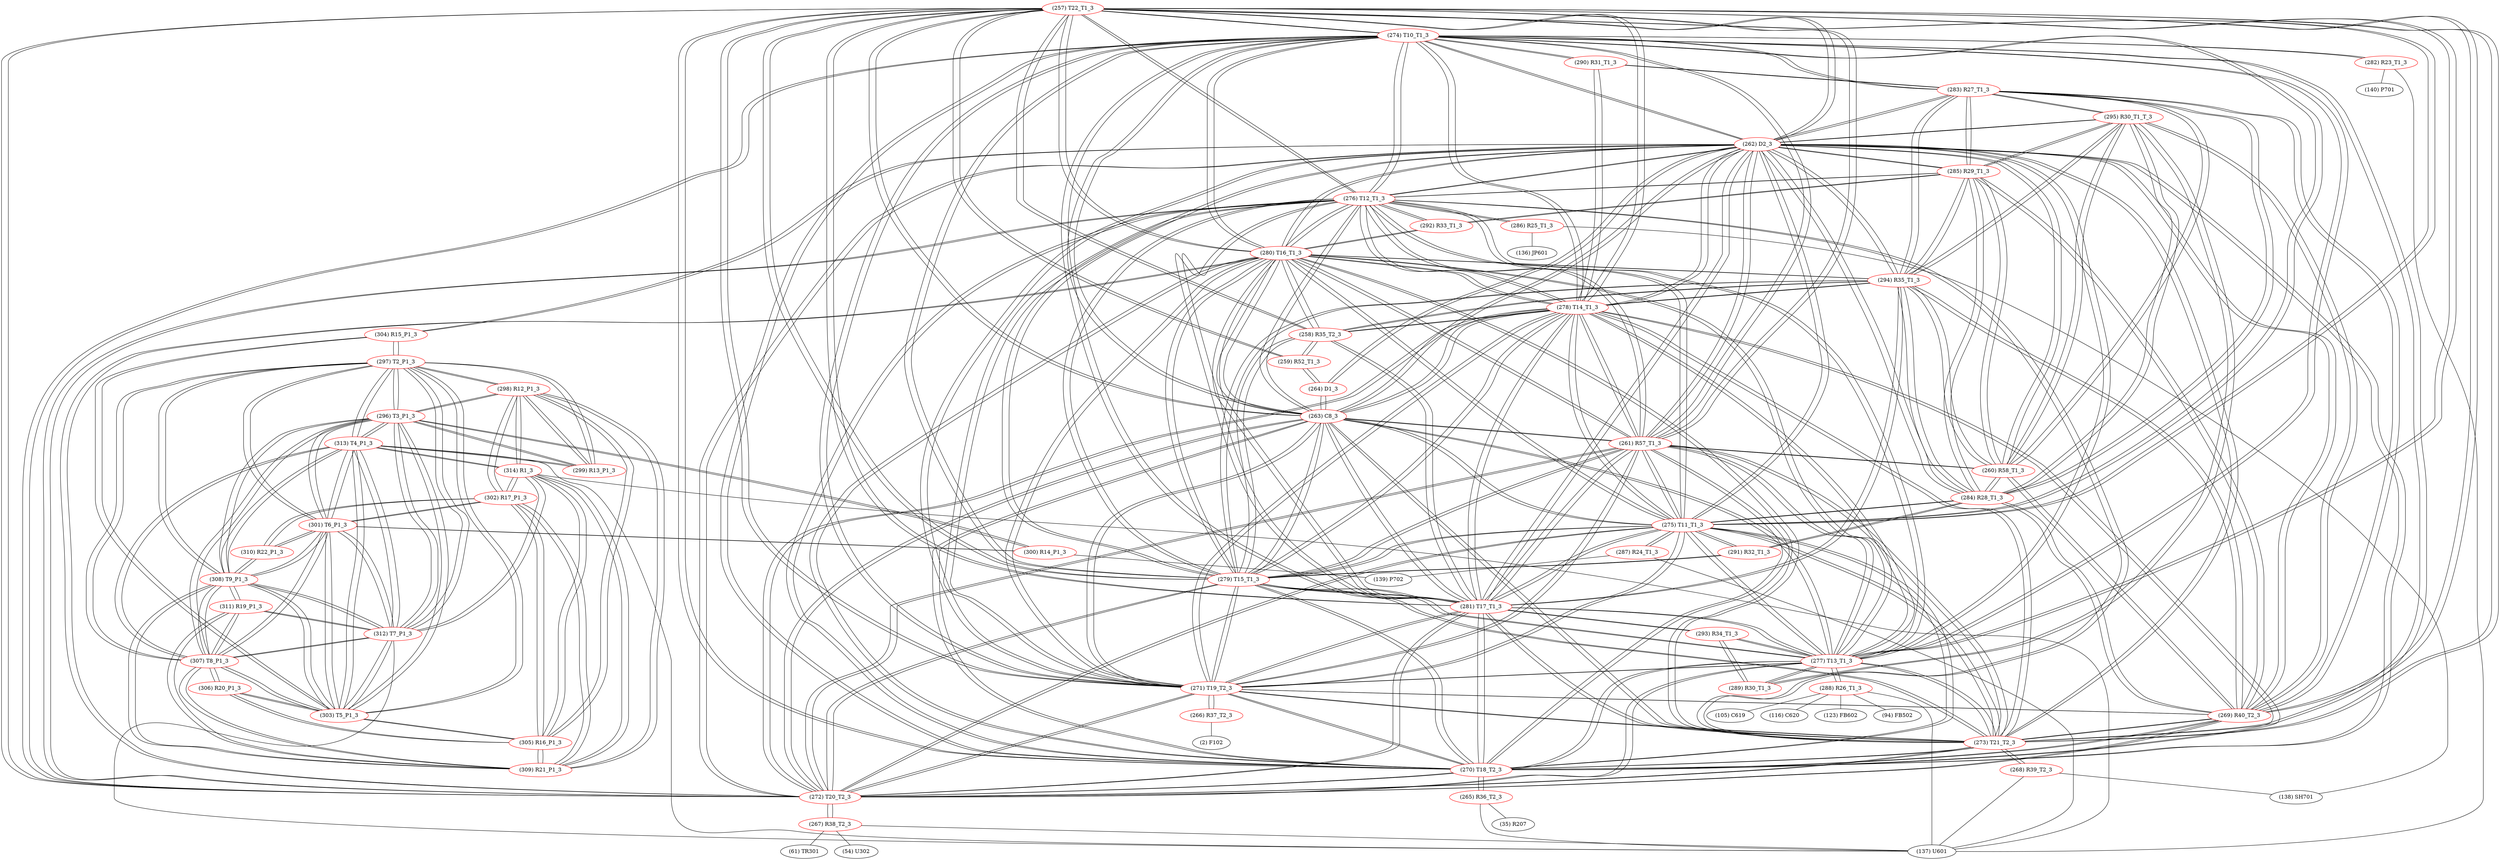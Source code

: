 graph {
	257 [label="(257) T22_T1_3" color=red]
	274 [label="(274) T10_T1_3"]
	275 [label="(275) T11_T1_3"]
	276 [label="(276) T12_T1_3"]
	277 [label="(277) T13_T1_3"]
	272 [label="(272) T20_T2_3"]
	278 [label="(278) T14_T1_3"]
	279 [label="(279) T15_T1_3"]
	270 [label="(270) T18_T2_3"]
	273 [label="(273) T21_T2_3"]
	271 [label="(271) T19_T2_3"]
	263 [label="(263) C8_3"]
	280 [label="(280) T16_T1_3"]
	281 [label="(281) T17_T1_3"]
	262 [label="(262) D2_3"]
	261 [label="(261) R57_T1_3"]
	258 [label="(258) R35_T2_3"]
	259 [label="(259) R52_T1_3"]
	269 [label="(269) R40_T2_3"]
	258 [label="(258) R35_T2_3" color=red]
	259 [label="(259) R52_T1_3"]
	257 [label="(257) T22_T1_3"]
	278 [label="(278) T14_T1_3"]
	279 [label="(279) T15_T1_3"]
	281 [label="(281) T17_T1_3"]
	280 [label="(280) T16_T1_3"]
	294 [label="(294) R35_T1_3"]
	259 [label="(259) R52_T1_3" color=red]
	264 [label="(264) D1_3"]
	258 [label="(258) R35_T2_3"]
	257 [label="(257) T22_T1_3"]
	260 [label="(260) R58_T1_3" color=red]
	262 [label="(262) D2_3"]
	269 [label="(269) R40_T2_3"]
	283 [label="(283) R27_T1_3"]
	284 [label="(284) R28_T1_3"]
	285 [label="(285) R29_T1_3"]
	295 [label="(295) R30_T1_T_3"]
	294 [label="(294) R35_T1_3"]
	261 [label="(261) R57_T1_3"]
	261 [label="(261) R57_T1_3" color=red]
	274 [label="(274) T10_T1_3"]
	275 [label="(275) T11_T1_3"]
	276 [label="(276) T12_T1_3"]
	277 [label="(277) T13_T1_3"]
	272 [label="(272) T20_T2_3"]
	278 [label="(278) T14_T1_3"]
	279 [label="(279) T15_T1_3"]
	270 [label="(270) T18_T2_3"]
	273 [label="(273) T21_T2_3"]
	271 [label="(271) T19_T2_3"]
	263 [label="(263) C8_3"]
	280 [label="(280) T16_T1_3"]
	281 [label="(281) T17_T1_3"]
	262 [label="(262) D2_3"]
	257 [label="(257) T22_T1_3"]
	260 [label="(260) R58_T1_3"]
	262 [label="(262) D2_3" color=red]
	260 [label="(260) R58_T1_3"]
	269 [label="(269) R40_T2_3"]
	283 [label="(283) R27_T1_3"]
	284 [label="(284) R28_T1_3"]
	285 [label="(285) R29_T1_3"]
	295 [label="(295) R30_T1_T_3"]
	294 [label="(294) R35_T1_3"]
	274 [label="(274) T10_T1_3"]
	275 [label="(275) T11_T1_3"]
	276 [label="(276) T12_T1_3"]
	277 [label="(277) T13_T1_3"]
	272 [label="(272) T20_T2_3"]
	278 [label="(278) T14_T1_3"]
	279 [label="(279) T15_T1_3"]
	270 [label="(270) T18_T2_3"]
	273 [label="(273) T21_T2_3"]
	271 [label="(271) T19_T2_3"]
	263 [label="(263) C8_3"]
	280 [label="(280) T16_T1_3"]
	281 [label="(281) T17_T1_3"]
	257 [label="(257) T22_T1_3"]
	261 [label="(261) R57_T1_3"]
	264 [label="(264) D1_3"]
	304 [label="(304) R15_P1_3"]
	263 [label="(263) C8_3" color=red]
	274 [label="(274) T10_T1_3"]
	275 [label="(275) T11_T1_3"]
	276 [label="(276) T12_T1_3"]
	277 [label="(277) T13_T1_3"]
	272 [label="(272) T20_T2_3"]
	278 [label="(278) T14_T1_3"]
	279 [label="(279) T15_T1_3"]
	270 [label="(270) T18_T2_3"]
	273 [label="(273) T21_T2_3"]
	271 [label="(271) T19_T2_3"]
	280 [label="(280) T16_T1_3"]
	281 [label="(281) T17_T1_3"]
	262 [label="(262) D2_3"]
	257 [label="(257) T22_T1_3"]
	261 [label="(261) R57_T1_3"]
	264 [label="(264) D1_3"]
	264 [label="(264) D1_3" color=red]
	262 [label="(262) D2_3"]
	263 [label="(263) C8_3"]
	259 [label="(259) R52_T1_3"]
	265 [label="(265) R36_T2_3" color=red]
	35 [label="(35) R207"]
	137 [label="(137) U601"]
	270 [label="(270) T18_T2_3"]
	266 [label="(266) R37_T2_3" color=red]
	2 [label="(2) F102"]
	271 [label="(271) T19_T2_3"]
	267 [label="(267) R38_T2_3" color=red]
	137 [label="(137) U601"]
	54 [label="(54) U302"]
	61 [label="(61) TR301"]
	272 [label="(272) T20_T2_3"]
	268 [label="(268) R39_T2_3" color=red]
	137 [label="(137) U601"]
	138 [label="(138) SH701"]
	273 [label="(273) T21_T2_3"]
	269 [label="(269) R40_T2_3" color=red]
	262 [label="(262) D2_3"]
	260 [label="(260) R58_T1_3"]
	283 [label="(283) R27_T1_3"]
	284 [label="(284) R28_T1_3"]
	285 [label="(285) R29_T1_3"]
	295 [label="(295) R30_T1_T_3"]
	294 [label="(294) R35_T1_3"]
	272 [label="(272) T20_T2_3"]
	273 [label="(273) T21_T2_3"]
	271 [label="(271) T19_T2_3"]
	257 [label="(257) T22_T1_3"]
	270 [label="(270) T18_T2_3"]
	270 [label="(270) T18_T2_3" color=red]
	274 [label="(274) T10_T1_3"]
	275 [label="(275) T11_T1_3"]
	276 [label="(276) T12_T1_3"]
	277 [label="(277) T13_T1_3"]
	272 [label="(272) T20_T2_3"]
	278 [label="(278) T14_T1_3"]
	279 [label="(279) T15_T1_3"]
	273 [label="(273) T21_T2_3"]
	271 [label="(271) T19_T2_3"]
	263 [label="(263) C8_3"]
	280 [label="(280) T16_T1_3"]
	281 [label="(281) T17_T1_3"]
	262 [label="(262) D2_3"]
	257 [label="(257) T22_T1_3"]
	261 [label="(261) R57_T1_3"]
	269 [label="(269) R40_T2_3"]
	265 [label="(265) R36_T2_3"]
	271 [label="(271) T19_T2_3" color=red]
	274 [label="(274) T10_T1_3"]
	275 [label="(275) T11_T1_3"]
	276 [label="(276) T12_T1_3"]
	277 [label="(277) T13_T1_3"]
	272 [label="(272) T20_T2_3"]
	278 [label="(278) T14_T1_3"]
	279 [label="(279) T15_T1_3"]
	270 [label="(270) T18_T2_3"]
	273 [label="(273) T21_T2_3"]
	263 [label="(263) C8_3"]
	280 [label="(280) T16_T1_3"]
	281 [label="(281) T17_T1_3"]
	262 [label="(262) D2_3"]
	257 [label="(257) T22_T1_3"]
	261 [label="(261) R57_T1_3"]
	269 [label="(269) R40_T2_3"]
	266 [label="(266) R37_T2_3"]
	272 [label="(272) T20_T2_3" color=red]
	274 [label="(274) T10_T1_3"]
	275 [label="(275) T11_T1_3"]
	276 [label="(276) T12_T1_3"]
	277 [label="(277) T13_T1_3"]
	278 [label="(278) T14_T1_3"]
	279 [label="(279) T15_T1_3"]
	270 [label="(270) T18_T2_3"]
	273 [label="(273) T21_T2_3"]
	271 [label="(271) T19_T2_3"]
	263 [label="(263) C8_3"]
	280 [label="(280) T16_T1_3"]
	281 [label="(281) T17_T1_3"]
	262 [label="(262) D2_3"]
	257 [label="(257) T22_T1_3"]
	261 [label="(261) R57_T1_3"]
	269 [label="(269) R40_T2_3"]
	267 [label="(267) R38_T2_3"]
	273 [label="(273) T21_T2_3" color=red]
	274 [label="(274) T10_T1_3"]
	275 [label="(275) T11_T1_3"]
	276 [label="(276) T12_T1_3"]
	277 [label="(277) T13_T1_3"]
	272 [label="(272) T20_T2_3"]
	278 [label="(278) T14_T1_3"]
	279 [label="(279) T15_T1_3"]
	270 [label="(270) T18_T2_3"]
	271 [label="(271) T19_T2_3"]
	263 [label="(263) C8_3"]
	280 [label="(280) T16_T1_3"]
	281 [label="(281) T17_T1_3"]
	262 [label="(262) D2_3"]
	257 [label="(257) T22_T1_3"]
	261 [label="(261) R57_T1_3"]
	269 [label="(269) R40_T2_3"]
	268 [label="(268) R39_T2_3"]
	274 [label="(274) T10_T1_3" color=red]
	275 [label="(275) T11_T1_3"]
	276 [label="(276) T12_T1_3"]
	277 [label="(277) T13_T1_3"]
	272 [label="(272) T20_T2_3"]
	278 [label="(278) T14_T1_3"]
	279 [label="(279) T15_T1_3"]
	270 [label="(270) T18_T2_3"]
	273 [label="(273) T21_T2_3"]
	271 [label="(271) T19_T2_3"]
	263 [label="(263) C8_3"]
	280 [label="(280) T16_T1_3"]
	281 [label="(281) T17_T1_3"]
	262 [label="(262) D2_3"]
	257 [label="(257) T22_T1_3"]
	261 [label="(261) R57_T1_3"]
	282 [label="(282) R23_T1_3"]
	290 [label="(290) R31_T1_3"]
	283 [label="(283) R27_T1_3"]
	275 [label="(275) T11_T1_3" color=red]
	274 [label="(274) T10_T1_3"]
	276 [label="(276) T12_T1_3"]
	277 [label="(277) T13_T1_3"]
	272 [label="(272) T20_T2_3"]
	278 [label="(278) T14_T1_3"]
	279 [label="(279) T15_T1_3"]
	270 [label="(270) T18_T2_3"]
	273 [label="(273) T21_T2_3"]
	271 [label="(271) T19_T2_3"]
	263 [label="(263) C8_3"]
	280 [label="(280) T16_T1_3"]
	281 [label="(281) T17_T1_3"]
	262 [label="(262) D2_3"]
	257 [label="(257) T22_T1_3"]
	261 [label="(261) R57_T1_3"]
	287 [label="(287) R24_T1_3"]
	291 [label="(291) R32_T1_3"]
	284 [label="(284) R28_T1_3"]
	276 [label="(276) T12_T1_3" color=red]
	274 [label="(274) T10_T1_3"]
	275 [label="(275) T11_T1_3"]
	277 [label="(277) T13_T1_3"]
	272 [label="(272) T20_T2_3"]
	278 [label="(278) T14_T1_3"]
	279 [label="(279) T15_T1_3"]
	270 [label="(270) T18_T2_3"]
	273 [label="(273) T21_T2_3"]
	271 [label="(271) T19_T2_3"]
	263 [label="(263) C8_3"]
	280 [label="(280) T16_T1_3"]
	281 [label="(281) T17_T1_3"]
	262 [label="(262) D2_3"]
	257 [label="(257) T22_T1_3"]
	261 [label="(261) R57_T1_3"]
	292 [label="(292) R33_T1_3"]
	285 [label="(285) R29_T1_3"]
	286 [label="(286) R25_T1_3"]
	277 [label="(277) T13_T1_3" color=red]
	274 [label="(274) T10_T1_3"]
	275 [label="(275) T11_T1_3"]
	276 [label="(276) T12_T1_3"]
	272 [label="(272) T20_T2_3"]
	278 [label="(278) T14_T1_3"]
	279 [label="(279) T15_T1_3"]
	270 [label="(270) T18_T2_3"]
	273 [label="(273) T21_T2_3"]
	271 [label="(271) T19_T2_3"]
	263 [label="(263) C8_3"]
	280 [label="(280) T16_T1_3"]
	281 [label="(281) T17_T1_3"]
	262 [label="(262) D2_3"]
	257 [label="(257) T22_T1_3"]
	261 [label="(261) R57_T1_3"]
	293 [label="(293) R34_T1_3"]
	289 [label="(289) R30_T1_3"]
	288 [label="(288) R26_T1_3"]
	278 [label="(278) T14_T1_3" color=red]
	274 [label="(274) T10_T1_3"]
	275 [label="(275) T11_T1_3"]
	276 [label="(276) T12_T1_3"]
	277 [label="(277) T13_T1_3"]
	272 [label="(272) T20_T2_3"]
	279 [label="(279) T15_T1_3"]
	270 [label="(270) T18_T2_3"]
	273 [label="(273) T21_T2_3"]
	271 [label="(271) T19_T2_3"]
	263 [label="(263) C8_3"]
	280 [label="(280) T16_T1_3"]
	281 [label="(281) T17_T1_3"]
	262 [label="(262) D2_3"]
	257 [label="(257) T22_T1_3"]
	261 [label="(261) R57_T1_3"]
	294 [label="(294) R35_T1_3"]
	258 [label="(258) R35_T2_3"]
	290 [label="(290) R31_T1_3"]
	279 [label="(279) T15_T1_3" color=red]
	274 [label="(274) T10_T1_3"]
	275 [label="(275) T11_T1_3"]
	276 [label="(276) T12_T1_3"]
	277 [label="(277) T13_T1_3"]
	272 [label="(272) T20_T2_3"]
	278 [label="(278) T14_T1_3"]
	270 [label="(270) T18_T2_3"]
	273 [label="(273) T21_T2_3"]
	271 [label="(271) T19_T2_3"]
	263 [label="(263) C8_3"]
	280 [label="(280) T16_T1_3"]
	281 [label="(281) T17_T1_3"]
	262 [label="(262) D2_3"]
	257 [label="(257) T22_T1_3"]
	261 [label="(261) R57_T1_3"]
	294 [label="(294) R35_T1_3"]
	258 [label="(258) R35_T2_3"]
	291 [label="(291) R32_T1_3"]
	280 [label="(280) T16_T1_3" color=red]
	274 [label="(274) T10_T1_3"]
	275 [label="(275) T11_T1_3"]
	276 [label="(276) T12_T1_3"]
	277 [label="(277) T13_T1_3"]
	272 [label="(272) T20_T2_3"]
	278 [label="(278) T14_T1_3"]
	279 [label="(279) T15_T1_3"]
	270 [label="(270) T18_T2_3"]
	273 [label="(273) T21_T2_3"]
	271 [label="(271) T19_T2_3"]
	263 [label="(263) C8_3"]
	281 [label="(281) T17_T1_3"]
	262 [label="(262) D2_3"]
	257 [label="(257) T22_T1_3"]
	261 [label="(261) R57_T1_3"]
	294 [label="(294) R35_T1_3"]
	258 [label="(258) R35_T2_3"]
	292 [label="(292) R33_T1_3"]
	281 [label="(281) T17_T1_3" color=red]
	274 [label="(274) T10_T1_3"]
	275 [label="(275) T11_T1_3"]
	276 [label="(276) T12_T1_3"]
	277 [label="(277) T13_T1_3"]
	272 [label="(272) T20_T2_3"]
	278 [label="(278) T14_T1_3"]
	279 [label="(279) T15_T1_3"]
	270 [label="(270) T18_T2_3"]
	273 [label="(273) T21_T2_3"]
	271 [label="(271) T19_T2_3"]
	263 [label="(263) C8_3"]
	280 [label="(280) T16_T1_3"]
	262 [label="(262) D2_3"]
	257 [label="(257) T22_T1_3"]
	261 [label="(261) R57_T1_3"]
	294 [label="(294) R35_T1_3"]
	258 [label="(258) R35_T2_3"]
	293 [label="(293) R34_T1_3"]
	282 [label="(282) R23_T1_3" color=red]
	137 [label="(137) U601"]
	140 [label="(140) P701"]
	274 [label="(274) T10_T1_3"]
	283 [label="(283) R27_T1_3" color=red]
	262 [label="(262) D2_3"]
	260 [label="(260) R58_T1_3"]
	269 [label="(269) R40_T2_3"]
	284 [label="(284) R28_T1_3"]
	285 [label="(285) R29_T1_3"]
	295 [label="(295) R30_T1_T_3"]
	294 [label="(294) R35_T1_3"]
	290 [label="(290) R31_T1_3"]
	274 [label="(274) T10_T1_3"]
	284 [label="(284) R28_T1_3" color=red]
	262 [label="(262) D2_3"]
	260 [label="(260) R58_T1_3"]
	269 [label="(269) R40_T2_3"]
	283 [label="(283) R27_T1_3"]
	285 [label="(285) R29_T1_3"]
	295 [label="(295) R30_T1_T_3"]
	294 [label="(294) R35_T1_3"]
	291 [label="(291) R32_T1_3"]
	275 [label="(275) T11_T1_3"]
	285 [label="(285) R29_T1_3" color=red]
	262 [label="(262) D2_3"]
	260 [label="(260) R58_T1_3"]
	269 [label="(269) R40_T2_3"]
	283 [label="(283) R27_T1_3"]
	284 [label="(284) R28_T1_3"]
	295 [label="(295) R30_T1_T_3"]
	294 [label="(294) R35_T1_3"]
	292 [label="(292) R33_T1_3"]
	276 [label="(276) T12_T1_3"]
	286 [label="(286) R25_T1_3" color=red]
	138 [label="(138) SH701"]
	136 [label="(136) JP601"]
	276 [label="(276) T12_T1_3"]
	287 [label="(287) R24_T1_3" color=red]
	137 [label="(137) U601"]
	139 [label="(139) P702"]
	275 [label="(275) T11_T1_3"]
	288 [label="(288) R26_T1_3" color=red]
	116 [label="(116) C620"]
	123 [label="(123) FB602"]
	94 [label="(94) FB502"]
	137 [label="(137) U601"]
	105 [label="(105) C619"]
	277 [label="(277) T13_T1_3"]
	289 [label="(289) R30_T1_3" color=red]
	277 [label="(277) T13_T1_3"]
	293 [label="(293) R34_T1_3"]
	295 [label="(295) R30_T1_T_3"]
	290 [label="(290) R31_T1_3" color=red]
	283 [label="(283) R27_T1_3"]
	274 [label="(274) T10_T1_3"]
	278 [label="(278) T14_T1_3"]
	291 [label="(291) R32_T1_3" color=red]
	279 [label="(279) T15_T1_3"]
	275 [label="(275) T11_T1_3"]
	284 [label="(284) R28_T1_3"]
	292 [label="(292) R33_T1_3" color=red]
	280 [label="(280) T16_T1_3"]
	285 [label="(285) R29_T1_3"]
	276 [label="(276) T12_T1_3"]
	293 [label="(293) R34_T1_3" color=red]
	281 [label="(281) T17_T1_3"]
	277 [label="(277) T13_T1_3"]
	289 [label="(289) R30_T1_3"]
	294 [label="(294) R35_T1_3" color=red]
	262 [label="(262) D2_3"]
	260 [label="(260) R58_T1_3"]
	269 [label="(269) R40_T2_3"]
	283 [label="(283) R27_T1_3"]
	284 [label="(284) R28_T1_3"]
	285 [label="(285) R29_T1_3"]
	295 [label="(295) R30_T1_T_3"]
	278 [label="(278) T14_T1_3"]
	279 [label="(279) T15_T1_3"]
	281 [label="(281) T17_T1_3"]
	280 [label="(280) T16_T1_3"]
	258 [label="(258) R35_T2_3"]
	295 [label="(295) R30_T1_T_3" color=red]
	262 [label="(262) D2_3"]
	260 [label="(260) R58_T1_3"]
	269 [label="(269) R40_T2_3"]
	283 [label="(283) R27_T1_3"]
	284 [label="(284) R28_T1_3"]
	285 [label="(285) R29_T1_3"]
	294 [label="(294) R35_T1_3"]
	289 [label="(289) R30_T1_3"]
	296 [label="(296) T3_P1_3" color=red]
	313 [label="(313) T4_P1_3"]
	312 [label="(312) T7_P1_3"]
	303 [label="(303) T5_P1_3"]
	308 [label="(308) T9_P1_3"]
	307 [label="(307) T8_P1_3"]
	301 [label="(301) T6_P1_3"]
	297 [label="(297) T2_P1_3"]
	300 [label="(300) R14_P1_3"]
	299 [label="(299) R13_P1_3"]
	298 [label="(298) R12_P1_3"]
	297 [label="(297) T2_P1_3" color=red]
	296 [label="(296) T3_P1_3"]
	313 [label="(313) T4_P1_3"]
	312 [label="(312) T7_P1_3"]
	303 [label="(303) T5_P1_3"]
	308 [label="(308) T9_P1_3"]
	307 [label="(307) T8_P1_3"]
	301 [label="(301) T6_P1_3"]
	299 [label="(299) R13_P1_3"]
	298 [label="(298) R12_P1_3"]
	304 [label="(304) R15_P1_3"]
	298 [label="(298) R12_P1_3" color=red]
	309 [label="(309) R21_P1_3"]
	305 [label="(305) R16_P1_3"]
	302 [label="(302) R17_P1_3"]
	314 [label="(314) R1_3"]
	299 [label="(299) R13_P1_3"]
	296 [label="(296) T3_P1_3"]
	297 [label="(297) T2_P1_3"]
	299 [label="(299) R13_P1_3" color=red]
	313 [label="(313) T4_P1_3"]
	296 [label="(296) T3_P1_3"]
	298 [label="(298) R12_P1_3"]
	297 [label="(297) T2_P1_3"]
	300 [label="(300) R14_P1_3" color=red]
	139 [label="(139) P702"]
	296 [label="(296) T3_P1_3"]
	301 [label="(301) T6_P1_3"]
	301 [label="(301) T6_P1_3" color=red]
	296 [label="(296) T3_P1_3"]
	313 [label="(313) T4_P1_3"]
	312 [label="(312) T7_P1_3"]
	303 [label="(303) T5_P1_3"]
	308 [label="(308) T9_P1_3"]
	307 [label="(307) T8_P1_3"]
	297 [label="(297) T2_P1_3"]
	300 [label="(300) R14_P1_3"]
	310 [label="(310) R22_P1_3"]
	302 [label="(302) R17_P1_3"]
	302 [label="(302) R17_P1_3" color=red]
	309 [label="(309) R21_P1_3"]
	305 [label="(305) R16_P1_3"]
	298 [label="(298) R12_P1_3"]
	314 [label="(314) R1_3"]
	310 [label="(310) R22_P1_3"]
	301 [label="(301) T6_P1_3"]
	303 [label="(303) T5_P1_3" color=red]
	296 [label="(296) T3_P1_3"]
	313 [label="(313) T4_P1_3"]
	312 [label="(312) T7_P1_3"]
	308 [label="(308) T9_P1_3"]
	307 [label="(307) T8_P1_3"]
	301 [label="(301) T6_P1_3"]
	297 [label="(297) T2_P1_3"]
	304 [label="(304) R15_P1_3"]
	305 [label="(305) R16_P1_3"]
	306 [label="(306) R20_P1_3"]
	304 [label="(304) R15_P1_3" color=red]
	262 [label="(262) D2_3"]
	297 [label="(297) T2_P1_3"]
	303 [label="(303) T5_P1_3"]
	305 [label="(305) R16_P1_3" color=red]
	309 [label="(309) R21_P1_3"]
	298 [label="(298) R12_P1_3"]
	302 [label="(302) R17_P1_3"]
	314 [label="(314) R1_3"]
	303 [label="(303) T5_P1_3"]
	306 [label="(306) R20_P1_3"]
	306 [label="(306) R20_P1_3" color=red]
	307 [label="(307) T8_P1_3"]
	305 [label="(305) R16_P1_3"]
	303 [label="(303) T5_P1_3"]
	307 [label="(307) T8_P1_3" color=red]
	296 [label="(296) T3_P1_3"]
	313 [label="(313) T4_P1_3"]
	312 [label="(312) T7_P1_3"]
	303 [label="(303) T5_P1_3"]
	308 [label="(308) T9_P1_3"]
	301 [label="(301) T6_P1_3"]
	297 [label="(297) T2_P1_3"]
	309 [label="(309) R21_P1_3"]
	311 [label="(311) R19_P1_3"]
	306 [label="(306) R20_P1_3"]
	308 [label="(308) T9_P1_3" color=red]
	310 [label="(310) R22_P1_3"]
	296 [label="(296) T3_P1_3"]
	313 [label="(313) T4_P1_3"]
	312 [label="(312) T7_P1_3"]
	303 [label="(303) T5_P1_3"]
	307 [label="(307) T8_P1_3"]
	301 [label="(301) T6_P1_3"]
	297 [label="(297) T2_P1_3"]
	309 [label="(309) R21_P1_3"]
	311 [label="(311) R19_P1_3"]
	309 [label="(309) R21_P1_3" color=red]
	305 [label="(305) R16_P1_3"]
	298 [label="(298) R12_P1_3"]
	302 [label="(302) R17_P1_3"]
	314 [label="(314) R1_3"]
	308 [label="(308) T9_P1_3"]
	307 [label="(307) T8_P1_3"]
	311 [label="(311) R19_P1_3"]
	310 [label="(310) R22_P1_3" color=red]
	308 [label="(308) T9_P1_3"]
	301 [label="(301) T6_P1_3"]
	302 [label="(302) R17_P1_3"]
	311 [label="(311) R19_P1_3" color=red]
	308 [label="(308) T9_P1_3"]
	309 [label="(309) R21_P1_3"]
	307 [label="(307) T8_P1_3"]
	312 [label="(312) T7_P1_3"]
	312 [label="(312) T7_P1_3" color=red]
	296 [label="(296) T3_P1_3"]
	313 [label="(313) T4_P1_3"]
	303 [label="(303) T5_P1_3"]
	308 [label="(308) T9_P1_3"]
	307 [label="(307) T8_P1_3"]
	301 [label="(301) T6_P1_3"]
	297 [label="(297) T2_P1_3"]
	314 [label="(314) R1_3"]
	137 [label="(137) U601"]
	311 [label="(311) R19_P1_3"]
	313 [label="(313) T4_P1_3" color=red]
	296 [label="(296) T3_P1_3"]
	312 [label="(312) T7_P1_3"]
	303 [label="(303) T5_P1_3"]
	308 [label="(308) T9_P1_3"]
	307 [label="(307) T8_P1_3"]
	301 [label="(301) T6_P1_3"]
	297 [label="(297) T2_P1_3"]
	299 [label="(299) R13_P1_3"]
	314 [label="(314) R1_3"]
	137 [label="(137) U601"]
	314 [label="(314) R1_3" color=red]
	313 [label="(313) T4_P1_3"]
	312 [label="(312) T7_P1_3"]
	137 [label="(137) U601"]
	309 [label="(309) R21_P1_3"]
	305 [label="(305) R16_P1_3"]
	298 [label="(298) R12_P1_3"]
	302 [label="(302) R17_P1_3"]
	257 -- 274
	257 -- 275
	257 -- 276
	257 -- 277
	257 -- 272
	257 -- 278
	257 -- 279
	257 -- 270
	257 -- 273
	257 -- 271
	257 -- 263
	257 -- 280
	257 -- 281
	257 -- 262
	257 -- 261
	257 -- 258
	257 -- 259
	257 -- 269
	258 -- 259
	258 -- 257
	258 -- 278
	258 -- 279
	258 -- 281
	258 -- 280
	258 -- 294
	259 -- 264
	259 -- 258
	259 -- 257
	260 -- 262
	260 -- 269
	260 -- 283
	260 -- 284
	260 -- 285
	260 -- 295
	260 -- 294
	260 -- 261
	261 -- 274
	261 -- 275
	261 -- 276
	261 -- 277
	261 -- 272
	261 -- 278
	261 -- 279
	261 -- 270
	261 -- 273
	261 -- 271
	261 -- 263
	261 -- 280
	261 -- 281
	261 -- 262
	261 -- 257
	261 -- 260
	262 -- 260
	262 -- 269
	262 -- 283
	262 -- 284
	262 -- 285
	262 -- 295
	262 -- 294
	262 -- 274
	262 -- 275
	262 -- 276
	262 -- 277
	262 -- 272
	262 -- 278
	262 -- 279
	262 -- 270
	262 -- 273
	262 -- 271
	262 -- 263
	262 -- 280
	262 -- 281
	262 -- 257
	262 -- 261
	262 -- 264
	262 -- 304
	263 -- 274
	263 -- 275
	263 -- 276
	263 -- 277
	263 -- 272
	263 -- 278
	263 -- 279
	263 -- 270
	263 -- 273
	263 -- 271
	263 -- 280
	263 -- 281
	263 -- 262
	263 -- 257
	263 -- 261
	263 -- 264
	264 -- 262
	264 -- 263
	264 -- 259
	265 -- 35
	265 -- 137
	265 -- 270
	266 -- 2
	266 -- 271
	267 -- 137
	267 -- 54
	267 -- 61
	267 -- 272
	268 -- 137
	268 -- 138
	268 -- 273
	269 -- 262
	269 -- 260
	269 -- 283
	269 -- 284
	269 -- 285
	269 -- 295
	269 -- 294
	269 -- 272
	269 -- 273
	269 -- 271
	269 -- 257
	269 -- 270
	270 -- 274
	270 -- 275
	270 -- 276
	270 -- 277
	270 -- 272
	270 -- 278
	270 -- 279
	270 -- 273
	270 -- 271
	270 -- 263
	270 -- 280
	270 -- 281
	270 -- 262
	270 -- 257
	270 -- 261
	270 -- 269
	270 -- 265
	271 -- 274
	271 -- 275
	271 -- 276
	271 -- 277
	271 -- 272
	271 -- 278
	271 -- 279
	271 -- 270
	271 -- 273
	271 -- 263
	271 -- 280
	271 -- 281
	271 -- 262
	271 -- 257
	271 -- 261
	271 -- 269
	271 -- 266
	272 -- 274
	272 -- 275
	272 -- 276
	272 -- 277
	272 -- 278
	272 -- 279
	272 -- 270
	272 -- 273
	272 -- 271
	272 -- 263
	272 -- 280
	272 -- 281
	272 -- 262
	272 -- 257
	272 -- 261
	272 -- 269
	272 -- 267
	273 -- 274
	273 -- 275
	273 -- 276
	273 -- 277
	273 -- 272
	273 -- 278
	273 -- 279
	273 -- 270
	273 -- 271
	273 -- 263
	273 -- 280
	273 -- 281
	273 -- 262
	273 -- 257
	273 -- 261
	273 -- 269
	273 -- 268
	274 -- 275
	274 -- 276
	274 -- 277
	274 -- 272
	274 -- 278
	274 -- 279
	274 -- 270
	274 -- 273
	274 -- 271
	274 -- 263
	274 -- 280
	274 -- 281
	274 -- 262
	274 -- 257
	274 -- 261
	274 -- 282
	274 -- 290
	274 -- 283
	275 -- 274
	275 -- 276
	275 -- 277
	275 -- 272
	275 -- 278
	275 -- 279
	275 -- 270
	275 -- 273
	275 -- 271
	275 -- 263
	275 -- 280
	275 -- 281
	275 -- 262
	275 -- 257
	275 -- 261
	275 -- 287
	275 -- 291
	275 -- 284
	276 -- 274
	276 -- 275
	276 -- 277
	276 -- 272
	276 -- 278
	276 -- 279
	276 -- 270
	276 -- 273
	276 -- 271
	276 -- 263
	276 -- 280
	276 -- 281
	276 -- 262
	276 -- 257
	276 -- 261
	276 -- 292
	276 -- 285
	276 -- 286
	277 -- 274
	277 -- 275
	277 -- 276
	277 -- 272
	277 -- 278
	277 -- 279
	277 -- 270
	277 -- 273
	277 -- 271
	277 -- 263
	277 -- 280
	277 -- 281
	277 -- 262
	277 -- 257
	277 -- 261
	277 -- 293
	277 -- 289
	277 -- 288
	278 -- 274
	278 -- 275
	278 -- 276
	278 -- 277
	278 -- 272
	278 -- 279
	278 -- 270
	278 -- 273
	278 -- 271
	278 -- 263
	278 -- 280
	278 -- 281
	278 -- 262
	278 -- 257
	278 -- 261
	278 -- 294
	278 -- 258
	278 -- 290
	279 -- 274
	279 -- 275
	279 -- 276
	279 -- 277
	279 -- 272
	279 -- 278
	279 -- 270
	279 -- 273
	279 -- 271
	279 -- 263
	279 -- 280
	279 -- 281
	279 -- 262
	279 -- 257
	279 -- 261
	279 -- 294
	279 -- 258
	279 -- 291
	280 -- 274
	280 -- 275
	280 -- 276
	280 -- 277
	280 -- 272
	280 -- 278
	280 -- 279
	280 -- 270
	280 -- 273
	280 -- 271
	280 -- 263
	280 -- 281
	280 -- 262
	280 -- 257
	280 -- 261
	280 -- 294
	280 -- 258
	280 -- 292
	281 -- 274
	281 -- 275
	281 -- 276
	281 -- 277
	281 -- 272
	281 -- 278
	281 -- 279
	281 -- 270
	281 -- 273
	281 -- 271
	281 -- 263
	281 -- 280
	281 -- 262
	281 -- 257
	281 -- 261
	281 -- 294
	281 -- 258
	281 -- 293
	282 -- 137
	282 -- 140
	282 -- 274
	283 -- 262
	283 -- 260
	283 -- 269
	283 -- 284
	283 -- 285
	283 -- 295
	283 -- 294
	283 -- 290
	283 -- 274
	284 -- 262
	284 -- 260
	284 -- 269
	284 -- 283
	284 -- 285
	284 -- 295
	284 -- 294
	284 -- 291
	284 -- 275
	285 -- 262
	285 -- 260
	285 -- 269
	285 -- 283
	285 -- 284
	285 -- 295
	285 -- 294
	285 -- 292
	285 -- 276
	286 -- 138
	286 -- 136
	286 -- 276
	287 -- 137
	287 -- 139
	287 -- 275
	288 -- 116
	288 -- 123
	288 -- 94
	288 -- 137
	288 -- 105
	288 -- 277
	289 -- 277
	289 -- 293
	289 -- 295
	290 -- 283
	290 -- 274
	290 -- 278
	291 -- 279
	291 -- 275
	291 -- 284
	292 -- 280
	292 -- 285
	292 -- 276
	293 -- 281
	293 -- 277
	293 -- 289
	294 -- 262
	294 -- 260
	294 -- 269
	294 -- 283
	294 -- 284
	294 -- 285
	294 -- 295
	294 -- 278
	294 -- 279
	294 -- 281
	294 -- 280
	294 -- 258
	295 -- 262
	295 -- 260
	295 -- 269
	295 -- 283
	295 -- 284
	295 -- 285
	295 -- 294
	295 -- 289
	296 -- 313
	296 -- 312
	296 -- 303
	296 -- 308
	296 -- 307
	296 -- 301
	296 -- 297
	296 -- 300
	296 -- 299
	296 -- 298
	297 -- 296
	297 -- 313
	297 -- 312
	297 -- 303
	297 -- 308
	297 -- 307
	297 -- 301
	297 -- 299
	297 -- 298
	297 -- 304
	298 -- 309
	298 -- 305
	298 -- 302
	298 -- 314
	298 -- 299
	298 -- 296
	298 -- 297
	299 -- 313
	299 -- 296
	299 -- 298
	299 -- 297
	300 -- 139
	300 -- 296
	300 -- 301
	301 -- 296
	301 -- 313
	301 -- 312
	301 -- 303
	301 -- 308
	301 -- 307
	301 -- 297
	301 -- 300
	301 -- 310
	301 -- 302
	302 -- 309
	302 -- 305
	302 -- 298
	302 -- 314
	302 -- 310
	302 -- 301
	303 -- 296
	303 -- 313
	303 -- 312
	303 -- 308
	303 -- 307
	303 -- 301
	303 -- 297
	303 -- 304
	303 -- 305
	303 -- 306
	304 -- 262
	304 -- 297
	304 -- 303
	305 -- 309
	305 -- 298
	305 -- 302
	305 -- 314
	305 -- 303
	305 -- 306
	306 -- 307
	306 -- 305
	306 -- 303
	307 -- 296
	307 -- 313
	307 -- 312
	307 -- 303
	307 -- 308
	307 -- 301
	307 -- 297
	307 -- 309
	307 -- 311
	307 -- 306
	308 -- 310
	308 -- 296
	308 -- 313
	308 -- 312
	308 -- 303
	308 -- 307
	308 -- 301
	308 -- 297
	308 -- 309
	308 -- 311
	309 -- 305
	309 -- 298
	309 -- 302
	309 -- 314
	309 -- 308
	309 -- 307
	309 -- 311
	310 -- 308
	310 -- 301
	310 -- 302
	311 -- 308
	311 -- 309
	311 -- 307
	311 -- 312
	312 -- 296
	312 -- 313
	312 -- 303
	312 -- 308
	312 -- 307
	312 -- 301
	312 -- 297
	312 -- 314
	312 -- 137
	312 -- 311
	313 -- 296
	313 -- 312
	313 -- 303
	313 -- 308
	313 -- 307
	313 -- 301
	313 -- 297
	313 -- 299
	313 -- 314
	313 -- 137
	314 -- 313
	314 -- 312
	314 -- 137
	314 -- 309
	314 -- 305
	314 -- 298
	314 -- 302
}